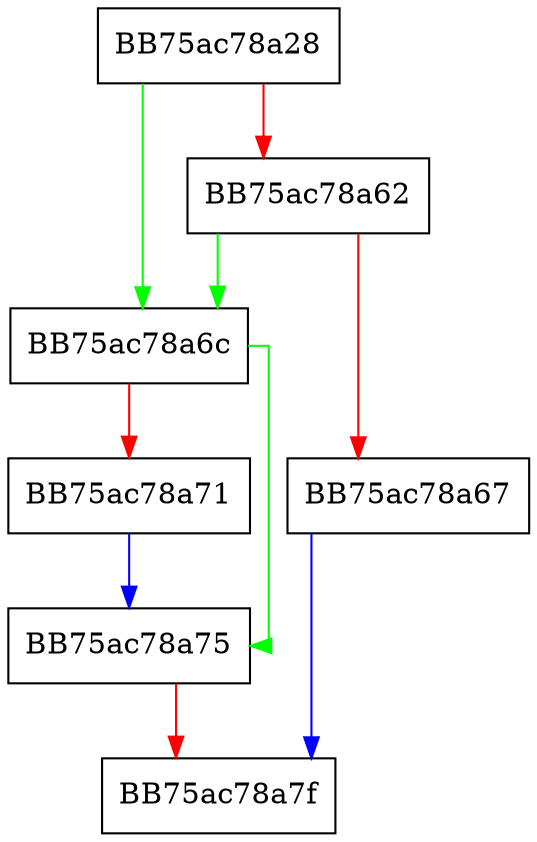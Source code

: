 digraph AddFileReport {
  node [shape="box"];
  graph [splines=ortho];
  BB75ac78a28 -> BB75ac78a6c [color="green"];
  BB75ac78a28 -> BB75ac78a62 [color="red"];
  BB75ac78a62 -> BB75ac78a6c [color="green"];
  BB75ac78a62 -> BB75ac78a67 [color="red"];
  BB75ac78a67 -> BB75ac78a7f [color="blue"];
  BB75ac78a6c -> BB75ac78a75 [color="green"];
  BB75ac78a6c -> BB75ac78a71 [color="red"];
  BB75ac78a71 -> BB75ac78a75 [color="blue"];
  BB75ac78a75 -> BB75ac78a7f [color="red"];
}